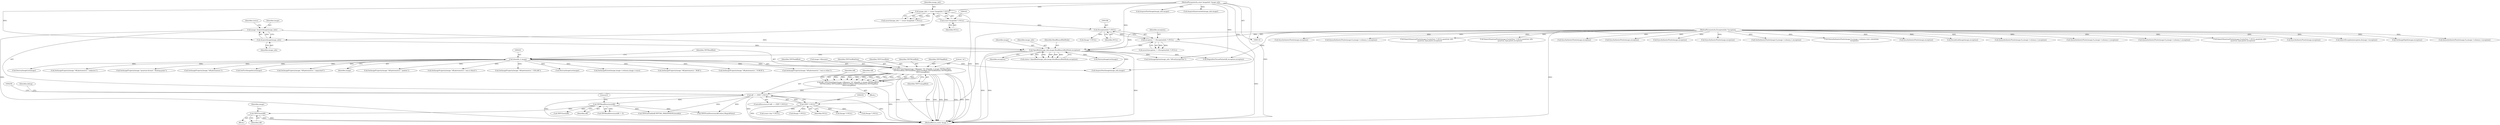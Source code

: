 digraph "0_ImageMagick_f6e9d0d9955e85bdd7540b251cd50d598dacc5e6_62@pointer" {
"1000335" [label="(Call,TIFFClose(tiff))"];
"1000304" [label="(Call,TIFFReadDirectory(tiff))"];
"1000251" [label="(Call,tiff == (TIFF *) NULL)"];
"1000233" [label="(Call,tiff=TIFFClientOpen(image->filename,\"rb\",(thandle_t) image,TIFFReadBlob,\n    TIFFWriteBlob,TIFFSeekBlob,TIFFCloseBlob,TIFFGetBlobSize,TIFFMapBlob,\n    TIFFUnmapBlob))"];
"1000235" [label="(Call,TIFFClientOpen(image->filename,\"rb\",(thandle_t) image,TIFFReadBlob,\n    TIFFWriteBlob,TIFFSeekBlob,TIFFCloseBlob,TIFFGetBlobSize,TIFFMapBlob,\n    TIFFUnmapBlob))"];
"1000240" [label="(Call,(thandle_t) image)"];
"1000202" [label="(Call,OpenBlob(image_info,image,ReadBinaryBlobMode,exception))"];
"1000198" [label="(Call,AcquireImage(image_info))"];
"1000158" [label="(Call,image_info != (const ImageInfo *) NULL)"];
"1000115" [label="(MethodParameterIn,const ImageInfo *image_info)"];
"1000160" [label="(Call,(const ImageInfo *) NULL)"];
"1000196" [label="(Call,image=AcquireImage(image_info))"];
"1000185" [label="(Call,exception != (ExceptionInfo *) NULL)"];
"1000116" [label="(MethodParameterIn,ExceptionInfo *exception)"];
"1000187" [label="(Call,(ExceptionInfo *) NULL)"];
"1000253" [label="(Call,(TIFF *) NULL)"];
"1002483" [label="(Call,QueueAuthenticPixels(image,0,y,image->columns,1,exception))"];
"1000510" [label="(Call,SetImageProperty(image,\"tiff:photometric\",\"CIELAB\"))"];
"1000318" [label="(Call,DestroyImageList(image))"];
"1000217" [label="(Call,(Image *) NULL)"];
"1000115" [label="(MethodParameterIn,const ImageInfo *image_info)"];
"1000321" [label="(Call,(Image *) NULL)"];
"1000324" [label="(Call,AcquireNextImage(image_info,image))"];
"1000201" [label="(Identifier,status)"];
"1001822" [label="(Call,QueueAuthenticPixels(image,0,y,image->columns,1,exception))"];
"1000206" [label="(Identifier,exception)"];
"1000234" [label="(Identifier,tiff)"];
"1002021" [label="(Call,QueueAuthenticPixels(image,0,y,image->columns,1,exception))"];
"1000157" [label="(Call,assert(image_info != (const ImageInfo *) NULL))"];
"1002039" [label="(Call,ImportQuantumPixels(image,(CacheView *) NULL,quantum_info,\n            quantum_type,pixels,exception))"];
"1000306" [label="(Literal,0)"];
"1002050" [label="(Call,SyncAuthenticPixels(image,exception))"];
"1000253" [label="(Call,(TIFF *) NULL)"];
"1000248" [label="(Identifier,TIFFMapBlob)"];
"1000747" [label="(Call,GetImageOption(image_info,\"tiff:exif-properties\"))"];
"1000199" [label="(Identifier,image_info)"];
"1000158" [label="(Call,image_info != (const ImageInfo *) NULL)"];
"1000239" [label="(Literal,\"rb\")"];
"1000159" [label="(Identifier,image_info)"];
"1000204" [label="(Identifier,image)"];
"1000184" [label="(Call,assert(exception != (ExceptionInfo *) NULL))"];
"1000338" [label="(Identifier,image)"];
"1000644" [label="(Call,InheritException(exception,&image->exception))"];
"1000245" [label="(Identifier,TIFFSeekBlob)"];
"1000243" [label="(Identifier,TIFFReadBlob)"];
"1000203" [label="(Identifier,image_info)"];
"1000233" [label="(Call,tiff=TIFFClientOpen(image->filename,\"rb\",(thandle_t) image,TIFFReadBlob,\n    TIFFWriteBlob,TIFFSeekBlob,TIFFCloseBlob,TIFFGetBlobSize,TIFFMapBlob,\n    TIFFUnmapBlob))"];
"1000196" [label="(Call,image=AcquireImage(image_info))"];
"1000255" [label="(Identifier,NULL)"];
"1000187" [label="(Call,(ExceptionInfo *) NULL)"];
"1003257" [label="(Call,GetImageDepth(image,exception))"];
"1003295" [label="(Call,AcquireNextImage(image_info,image))"];
"1000251" [label="(Call,tiff == (TIFF *) NULL)"];
"1000160" [label="(Call,(const ImageInfo *) NULL)"];
"1000631" [label="(Call,SetImageExtent(image,image->columns,image->rows))"];
"1000235" [label="(Call,TIFFClientOpen(image->filename,\"rb\",(thandle_t) image,TIFFReadBlob,\n    TIFFWriteBlob,TIFFSeekBlob,TIFFCloseBlob,TIFFGetBlobSize,TIFFMapBlob,\n    TIFFUnmapBlob))"];
"1000304" [label="(Call,TIFFReadDirectory(tiff))"];
"1000240" [label="(Call,(thandle_t) image)"];
"1000501" [label="(Call,SetImageProperty(image,\"tiff:photometric\",\"RGB\"))"];
"1000242" [label="(Identifier,image)"];
"1000538" [label="(Call,SetImageProperty(image,\"tiff:photometric\",\"YCBCR\"))"];
"1000483" [label="(Call,SetImageProperty(image,\"tiff:photometric\",\"min-is-white\"))"];
"1000236" [label="(Call,image->filename)"];
"1000185" [label="(Call,exception != (ExceptionInfo *) NULL)"];
"1000252" [label="(Identifier,tiff)"];
"1002302" [label="(Call,QueueAuthenticPixels(image,0,y,image->columns,1,exception))"];
"1000314" [label="(Call,TIFFClose(tiff))"];
"1000267" [label="(Call,DestroyImageList(image))"];
"1002602" [label="(Call,SyncAuthenticPixels(image,exception))"];
"1000335" [label="(Call,TIFFClose(tiff))"];
"1000336" [label="(Identifier,tiff)"];
"1000547" [label="(Call,SetImageProperty(image,\"tiff:photometric\",\"unknown\"))"];
"1000200" [label="(Call,status=OpenBlob(image_info,image,ReadBinaryBlobMode,exception))"];
"1003089" [label="(Call,QueueAuthenticPixels(image,0,y,image->columns,1,exception))"];
"1000463" [label="(Call,SetImageProperty(image,\"quantum:format\",\"floating-point\"))"];
"1000162" [label="(Identifier,NULL)"];
"1001840" [label="(Call,ImportQuantumPixels(image,(CacheView *) NULL,quantum_info,\n            quantum_type,pixels,exception))"];
"1000359" [label="(Call,TIFFPrintDirectory(tiff,stdout,MagickFalse))"];
"1000366" [label="(Call,TIFFGetField(tiff,TIFFTAG_IMAGEWIDTH,&width))"];
"1000117" [label="(Block,)"];
"1002217" [label="(Call,ImportQuantumPixels(image,(CacheView *) NULL,quantum_info,\n              quantum_type,pixels,exception))"];
"1000303" [label="(Call,TIFFReadDirectory(tiff) != 0)"];
"1000334" [label="(Block,)"];
"1002942" [label="(Call,SyncAuthenticPixels(image,exception))"];
"1000605" [label="(Call,GetImageProperty(image,\"tiff:photometric\"))"];
"1003350" [label="(Call,GetFirstImageInList(image))"];
"1003170" [label="(Call,SyncAuthenticPixels(image,exception))"];
"1000529" [label="(Call,SetImageProperty(image,\"tiff:photometric\",\"separated\"))"];
"1001133" [label="(Call,AcquireQuantumInfo(image_info,image))"];
"1000205" [label="(Identifier,ReadBinaryBlobMode)"];
"1000247" [label="(Identifier,TIFFGetBlobSize)"];
"1000222" [label="(Call,MagickSetThreadValue(tiff_exception,exception))"];
"1000331" [label="(Call,(Image *) NULL)"];
"1000250" [label="(ControlStructure,if (tiff == (TIFF *) NULL))"];
"1002423" [label="(Call,SyncAuthenticPixels(image,exception))"];
"1002228" [label="(Call,SyncAuthenticPixels(image,exception))"];
"1000305" [label="(Identifier,tiff)"];
"1000116" [label="(MethodParameterIn,ExceptionInfo *exception)"];
"1000186" [label="(Identifier,exception)"];
"1002131" [label="(Call,GetAuthenticPixels(image,0,y,image->columns,1,exception))"];
"1002737" [label="(Call,QueueAuthenticPixels(image,0,y,image->columns,rows_remaining,\n            exception))"];
"1000492" [label="(Call,SetImageProperty(image,\"tiff:photometric\",\"palette\"))"];
"1000270" [label="(Call,(Image *) NULL)"];
"1000202" [label="(Call,OpenBlob(image_info,image,ReadBinaryBlobMode,exception))"];
"1000246" [label="(Identifier,TIFFCloseBlob)"];
"1000198" [label="(Call,AcquireImage(image_info))"];
"1000244" [label="(Identifier,TIFFWriteBlob)"];
"1001851" [label="(Call,SyncAuthenticPixels(image,exception))"];
"1000197" [label="(Identifier,image)"];
"1000214" [label="(Call,DestroyImageList(image))"];
"1000189" [label="(Identifier,NULL)"];
"1003352" [label="(MethodReturn,static Image *)"];
"1000249" [label="(Identifier,TIFFUnmapBlob)"];
"1000754" [label="(Call,(const char *) NULL)"];
"1000474" [label="(Call,SetImageProperty(image,\"tiff:photometric\",\"min-is-black\"))"];
"1000274" [label="(Identifier,debug)"];
"1003217" [label="(Call,DecodeLabImage(image,exception))"];
"1000335" -> "1000334"  [label="AST: "];
"1000335" -> "1000336"  [label="CFG: "];
"1000336" -> "1000335"  [label="AST: "];
"1000338" -> "1000335"  [label="CFG: "];
"1000335" -> "1003352"  [label="DDG: "];
"1000335" -> "1003352"  [label="DDG: "];
"1000304" -> "1000335"  [label="DDG: "];
"1000304" -> "1000303"  [label="AST: "];
"1000304" -> "1000305"  [label="CFG: "];
"1000305" -> "1000304"  [label="AST: "];
"1000306" -> "1000304"  [label="CFG: "];
"1000304" -> "1000303"  [label="DDG: "];
"1000251" -> "1000304"  [label="DDG: "];
"1000304" -> "1000314"  [label="DDG: "];
"1000304" -> "1000359"  [label="DDG: "];
"1000304" -> "1000366"  [label="DDG: "];
"1000251" -> "1000250"  [label="AST: "];
"1000251" -> "1000253"  [label="CFG: "];
"1000252" -> "1000251"  [label="AST: "];
"1000253" -> "1000251"  [label="AST: "];
"1000258" -> "1000251"  [label="CFG: "];
"1000274" -> "1000251"  [label="CFG: "];
"1000251" -> "1003352"  [label="DDG: "];
"1000251" -> "1003352"  [label="DDG: "];
"1000251" -> "1003352"  [label="DDG: "];
"1000233" -> "1000251"  [label="DDG: "];
"1000253" -> "1000251"  [label="DDG: "];
"1000251" -> "1000359"  [label="DDG: "];
"1000251" -> "1000366"  [label="DDG: "];
"1000233" -> "1000117"  [label="AST: "];
"1000233" -> "1000235"  [label="CFG: "];
"1000234" -> "1000233"  [label="AST: "];
"1000235" -> "1000233"  [label="AST: "];
"1000252" -> "1000233"  [label="CFG: "];
"1000233" -> "1003352"  [label="DDG: "];
"1000235" -> "1000233"  [label="DDG: "];
"1000235" -> "1000233"  [label="DDG: "];
"1000235" -> "1000233"  [label="DDG: "];
"1000235" -> "1000233"  [label="DDG: "];
"1000235" -> "1000233"  [label="DDG: "];
"1000235" -> "1000233"  [label="DDG: "];
"1000235" -> "1000233"  [label="DDG: "];
"1000235" -> "1000233"  [label="DDG: "];
"1000235" -> "1000233"  [label="DDG: "];
"1000235" -> "1000233"  [label="DDG: "];
"1000235" -> "1000249"  [label="CFG: "];
"1000236" -> "1000235"  [label="AST: "];
"1000239" -> "1000235"  [label="AST: "];
"1000240" -> "1000235"  [label="AST: "];
"1000243" -> "1000235"  [label="AST: "];
"1000244" -> "1000235"  [label="AST: "];
"1000245" -> "1000235"  [label="AST: "];
"1000246" -> "1000235"  [label="AST: "];
"1000247" -> "1000235"  [label="AST: "];
"1000248" -> "1000235"  [label="AST: "];
"1000249" -> "1000235"  [label="AST: "];
"1000235" -> "1003352"  [label="DDG: "];
"1000235" -> "1003352"  [label="DDG: "];
"1000235" -> "1003352"  [label="DDG: "];
"1000235" -> "1003352"  [label="DDG: "];
"1000235" -> "1003352"  [label="DDG: "];
"1000235" -> "1003352"  [label="DDG: "];
"1000235" -> "1003352"  [label="DDG: "];
"1000235" -> "1003352"  [label="DDG: "];
"1000235" -> "1003352"  [label="DDG: "];
"1000240" -> "1000235"  [label="DDG: "];
"1000240" -> "1000242"  [label="CFG: "];
"1000241" -> "1000240"  [label="AST: "];
"1000242" -> "1000240"  [label="AST: "];
"1000243" -> "1000240"  [label="CFG: "];
"1000202" -> "1000240"  [label="DDG: "];
"1000240" -> "1000267"  [label="DDG: "];
"1000240" -> "1000318"  [label="DDG: "];
"1000240" -> "1000324"  [label="DDG: "];
"1000240" -> "1000463"  [label="DDG: "];
"1000240" -> "1000474"  [label="DDG: "];
"1000240" -> "1000483"  [label="DDG: "];
"1000240" -> "1000492"  [label="DDG: "];
"1000240" -> "1000501"  [label="DDG: "];
"1000240" -> "1000510"  [label="DDG: "];
"1000240" -> "1000529"  [label="DDG: "];
"1000240" -> "1000538"  [label="DDG: "];
"1000240" -> "1000547"  [label="DDG: "];
"1000240" -> "1000605"  [label="DDG: "];
"1000240" -> "1000631"  [label="DDG: "];
"1000240" -> "1003350"  [label="DDG: "];
"1000202" -> "1000200"  [label="AST: "];
"1000202" -> "1000206"  [label="CFG: "];
"1000203" -> "1000202"  [label="AST: "];
"1000204" -> "1000202"  [label="AST: "];
"1000205" -> "1000202"  [label="AST: "];
"1000206" -> "1000202"  [label="AST: "];
"1000200" -> "1000202"  [label="CFG: "];
"1000202" -> "1003352"  [label="DDG: "];
"1000202" -> "1003352"  [label="DDG: "];
"1000202" -> "1003352"  [label="DDG: "];
"1000202" -> "1000200"  [label="DDG: "];
"1000202" -> "1000200"  [label="DDG: "];
"1000202" -> "1000200"  [label="DDG: "];
"1000202" -> "1000200"  [label="DDG: "];
"1000198" -> "1000202"  [label="DDG: "];
"1000115" -> "1000202"  [label="DDG: "];
"1000196" -> "1000202"  [label="DDG: "];
"1000185" -> "1000202"  [label="DDG: "];
"1000116" -> "1000202"  [label="DDG: "];
"1000202" -> "1000214"  [label="DDG: "];
"1000202" -> "1000222"  [label="DDG: "];
"1000202" -> "1000324"  [label="DDG: "];
"1000202" -> "1000747"  [label="DDG: "];
"1000198" -> "1000196"  [label="AST: "];
"1000198" -> "1000199"  [label="CFG: "];
"1000199" -> "1000198"  [label="AST: "];
"1000196" -> "1000198"  [label="CFG: "];
"1000198" -> "1000196"  [label="DDG: "];
"1000158" -> "1000198"  [label="DDG: "];
"1000115" -> "1000198"  [label="DDG: "];
"1000158" -> "1000157"  [label="AST: "];
"1000158" -> "1000160"  [label="CFG: "];
"1000159" -> "1000158"  [label="AST: "];
"1000160" -> "1000158"  [label="AST: "];
"1000157" -> "1000158"  [label="CFG: "];
"1000158" -> "1003352"  [label="DDG: "];
"1000158" -> "1000157"  [label="DDG: "];
"1000158" -> "1000157"  [label="DDG: "];
"1000115" -> "1000158"  [label="DDG: "];
"1000160" -> "1000158"  [label="DDG: "];
"1000115" -> "1000114"  [label="AST: "];
"1000115" -> "1003352"  [label="DDG: "];
"1000115" -> "1000324"  [label="DDG: "];
"1000115" -> "1000747"  [label="DDG: "];
"1000115" -> "1001133"  [label="DDG: "];
"1000115" -> "1003295"  [label="DDG: "];
"1000160" -> "1000162"  [label="CFG: "];
"1000161" -> "1000160"  [label="AST: "];
"1000162" -> "1000160"  [label="AST: "];
"1000160" -> "1000187"  [label="DDG: "];
"1000196" -> "1000117"  [label="AST: "];
"1000197" -> "1000196"  [label="AST: "];
"1000201" -> "1000196"  [label="CFG: "];
"1000196" -> "1003352"  [label="DDG: "];
"1000185" -> "1000184"  [label="AST: "];
"1000185" -> "1000187"  [label="CFG: "];
"1000186" -> "1000185"  [label="AST: "];
"1000187" -> "1000185"  [label="AST: "];
"1000184" -> "1000185"  [label="CFG: "];
"1000185" -> "1003352"  [label="DDG: "];
"1000185" -> "1000184"  [label="DDG: "];
"1000185" -> "1000184"  [label="DDG: "];
"1000116" -> "1000185"  [label="DDG: "];
"1000187" -> "1000185"  [label="DDG: "];
"1000116" -> "1000114"  [label="AST: "];
"1000116" -> "1003352"  [label="DDG: "];
"1000116" -> "1000222"  [label="DDG: "];
"1000116" -> "1000644"  [label="DDG: "];
"1000116" -> "1001822"  [label="DDG: "];
"1000116" -> "1001840"  [label="DDG: "];
"1000116" -> "1001851"  [label="DDG: "];
"1000116" -> "1002021"  [label="DDG: "];
"1000116" -> "1002039"  [label="DDG: "];
"1000116" -> "1002050"  [label="DDG: "];
"1000116" -> "1002131"  [label="DDG: "];
"1000116" -> "1002217"  [label="DDG: "];
"1000116" -> "1002228"  [label="DDG: "];
"1000116" -> "1002302"  [label="DDG: "];
"1000116" -> "1002423"  [label="DDG: "];
"1000116" -> "1002483"  [label="DDG: "];
"1000116" -> "1002602"  [label="DDG: "];
"1000116" -> "1002737"  [label="DDG: "];
"1000116" -> "1002942"  [label="DDG: "];
"1000116" -> "1003089"  [label="DDG: "];
"1000116" -> "1003170"  [label="DDG: "];
"1000116" -> "1003217"  [label="DDG: "];
"1000116" -> "1003257"  [label="DDG: "];
"1000187" -> "1000189"  [label="CFG: "];
"1000188" -> "1000187"  [label="AST: "];
"1000189" -> "1000187"  [label="AST: "];
"1000187" -> "1000217"  [label="DDG: "];
"1000187" -> "1000253"  [label="DDG: "];
"1000253" -> "1000255"  [label="CFG: "];
"1000254" -> "1000253"  [label="AST: "];
"1000255" -> "1000253"  [label="AST: "];
"1000253" -> "1003352"  [label="DDG: "];
"1000253" -> "1000270"  [label="DDG: "];
"1000253" -> "1000321"  [label="DDG: "];
"1000253" -> "1000331"  [label="DDG: "];
"1000253" -> "1000754"  [label="DDG: "];
}
